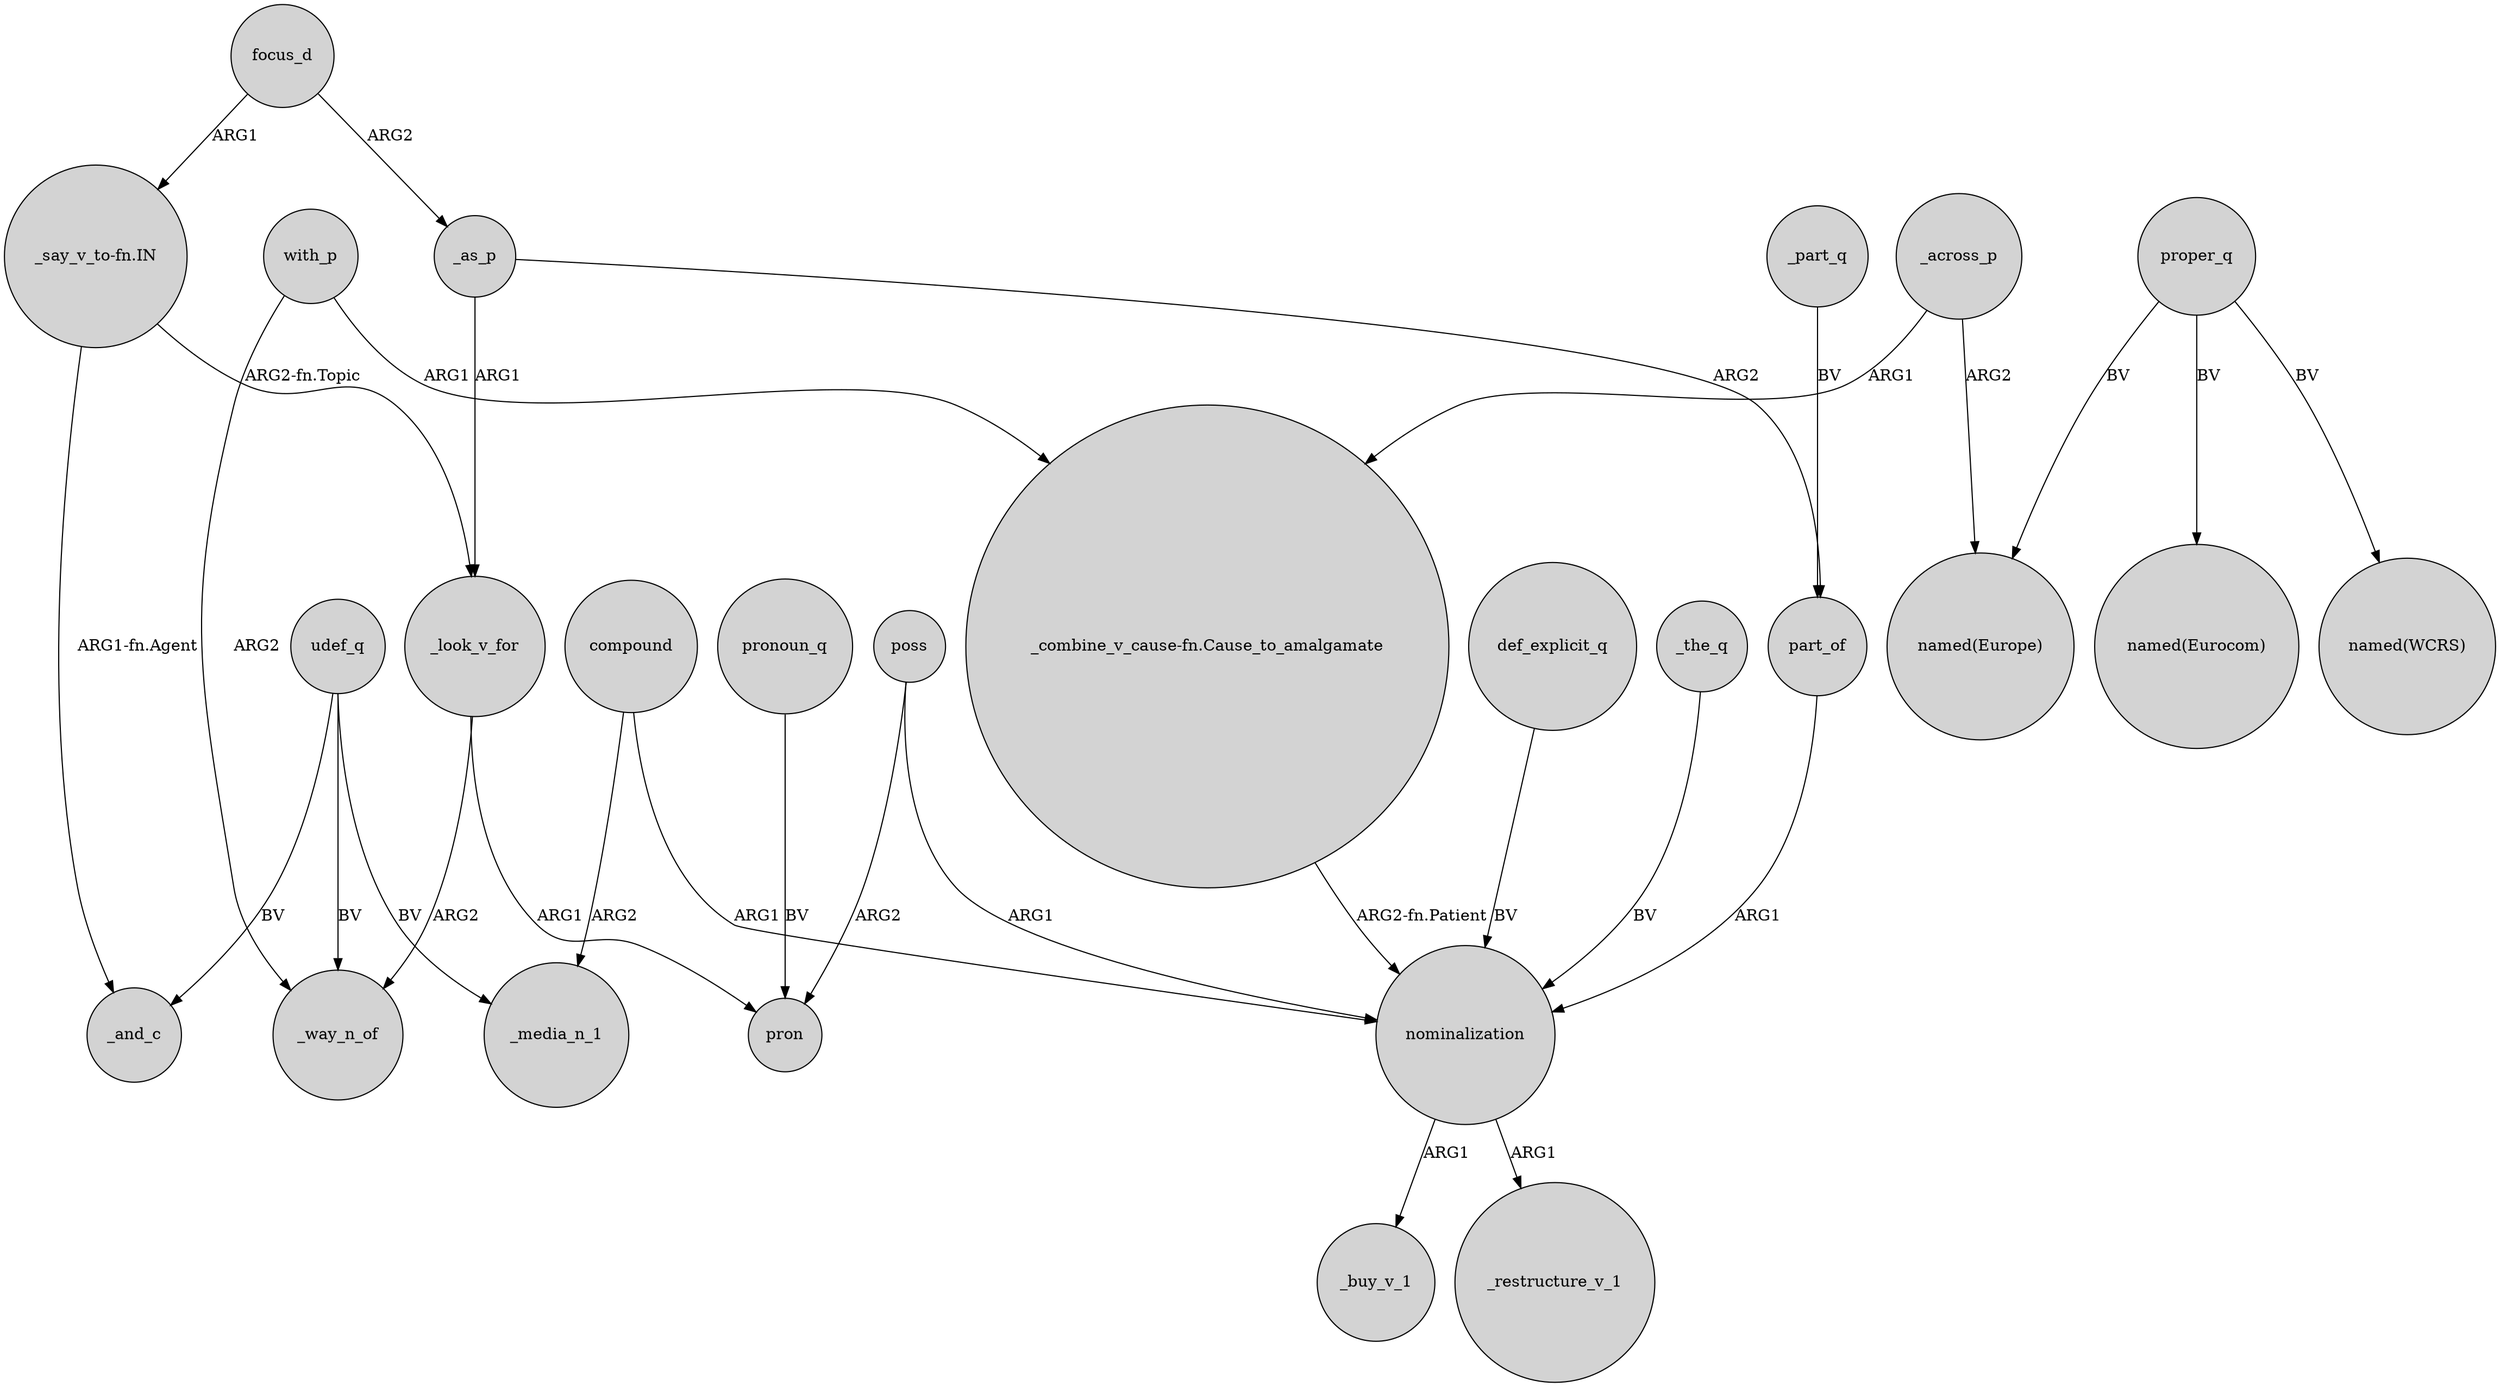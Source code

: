 digraph {
	node [shape=circle style=filled]
	_look_v_for -> _way_n_of [label=ARG2]
	"_say_v_to-fn.IN" -> _look_v_for [label="ARG2-fn.Topic"]
	"_say_v_to-fn.IN" -> _and_c [label="ARG1-fn.Agent"]
	poss -> pron [label=ARG2]
	_across_p -> "_combine_v_cause-fn.Cause_to_amalgamate" [label=ARG1]
	_as_p -> part_of [label=ARG2]
	udef_q -> _way_n_of [label=BV]
	proper_q -> "named(Eurocom)" [label=BV]
	focus_d -> _as_p [label=ARG2]
	udef_q -> _media_n_1 [label=BV]
	nominalization -> _buy_v_1 [label=ARG1]
	part_of -> nominalization [label=ARG1]
	_as_p -> _look_v_for [label=ARG1]
	focus_d -> "_say_v_to-fn.IN" [label=ARG1]
	_part_q -> part_of [label=BV]
	poss -> nominalization [label=ARG1]
	with_p -> _way_n_of [label=ARG2]
	nominalization -> _restructure_v_1 [label=ARG1]
	pronoun_q -> pron [label=BV]
	_look_v_for -> pron [label=ARG1]
	compound -> _media_n_1 [label=ARG2]
	proper_q -> "named(Europe)" [label=BV]
	proper_q -> "named(WCRS)" [label=BV]
	def_explicit_q -> nominalization [label=BV]
	with_p -> "_combine_v_cause-fn.Cause_to_amalgamate" [label=ARG1]
	udef_q -> _and_c [label=BV]
	"_combine_v_cause-fn.Cause_to_amalgamate" -> nominalization [label="ARG2-fn.Patient"]
	compound -> nominalization [label=ARG1]
	_across_p -> "named(Europe)" [label=ARG2]
	_the_q -> nominalization [label=BV]
}
